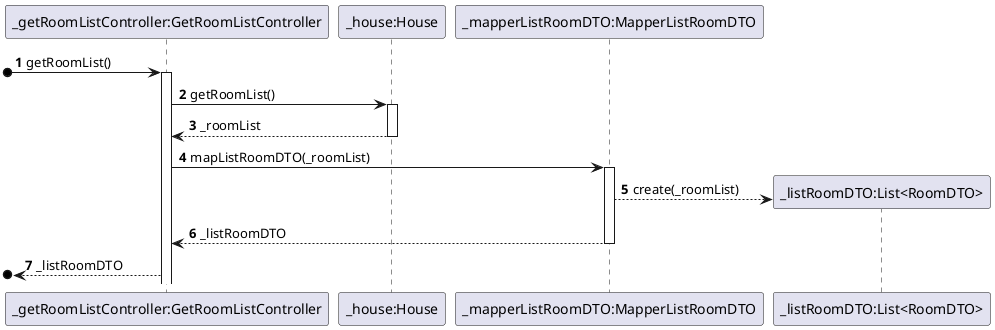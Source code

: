 @startuml
'https://plantuml.com/sequence-diagram

autonumber

participant "_getRoomListController:GetRoomListController" as C
participant "_house:House" as H
participant "_mapperListRoomDTO:MapperListRoomDTO" as M
participant "_listRoomDTO:List<RoomDTO>" as LRDTO

[o-> C: getRoomList()
activate C
C -> H: getRoomList()
activate H
H-->C: _roomList
deactivate H
C -> M: mapListRoomDTO(_roomList)
activate M
M-->LRDTO**:create(_roomList)
M-->C: _listRoomDTO
deactivate M
[o<--C: _listRoomDTO


@enduml